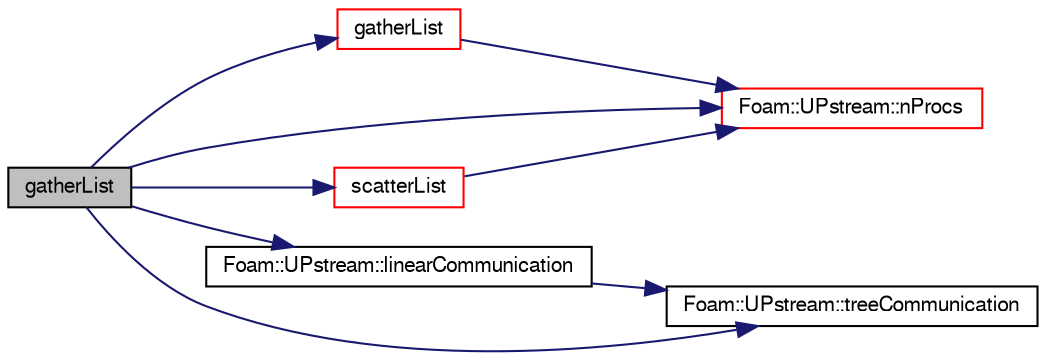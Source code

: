 digraph "gatherList"
{
  bgcolor="transparent";
  edge [fontname="FreeSans",fontsize="10",labelfontname="FreeSans",labelfontsize="10"];
  node [fontname="FreeSans",fontsize="10",shape=record];
  rankdir="LR";
  Node4439 [label="gatherList",height=0.2,width=0.4,color="black", fillcolor="grey75", style="filled", fontcolor="black"];
  Node4439 -> Node4440 [color="midnightblue",fontsize="10",style="solid",fontname="FreeSans"];
  Node4440 [label="gatherList",height=0.2,width=0.4,color="red",URL="$a26250.html#afbdf64fb42cd760690d51a9a321792d9",tooltip="Gather data but keep individual values separate. "];
  Node4440 -> Node4490 [color="midnightblue",fontsize="10",style="solid",fontname="FreeSans"];
  Node4490 [label="Foam::UPstream::nProcs",height=0.2,width=0.4,color="red",URL="$a26270.html#aada0e04d8127eda8ee95be0772754a4f",tooltip="Number of processes in parallel run. "];
  Node4439 -> Node4494 [color="midnightblue",fontsize="10",style="solid",fontname="FreeSans"];
  Node4494 [label="Foam::UPstream::linearCommunication",height=0.2,width=0.4,color="black",URL="$a26270.html#af7ec282f2581c26d06e2375a17174591",tooltip="Communication schedule for linear all-to-master (proc 0) "];
  Node4494 -> Node4495 [color="midnightblue",fontsize="10",style="solid",fontname="FreeSans"];
  Node4495 [label="Foam::UPstream::treeCommunication",height=0.2,width=0.4,color="black",URL="$a26270.html#afaa38d3b4ac099268cc3081da637d147",tooltip="Communication schedule for tree all-to-master (proc 0) "];
  Node4439 -> Node4490 [color="midnightblue",fontsize="10",style="solid",fontname="FreeSans"];
  Node4439 -> Node4496 [color="midnightblue",fontsize="10",style="solid",fontname="FreeSans"];
  Node4496 [label="scatterList",height=0.2,width=0.4,color="red",URL="$a26250.html#a23c38ee54f04c9d53a327db9edbdb7f0",tooltip="Scatter data. Reverse of gatherList. "];
  Node4496 -> Node4490 [color="midnightblue",fontsize="10",style="solid",fontname="FreeSans"];
  Node4439 -> Node4495 [color="midnightblue",fontsize="10",style="solid",fontname="FreeSans"];
}
